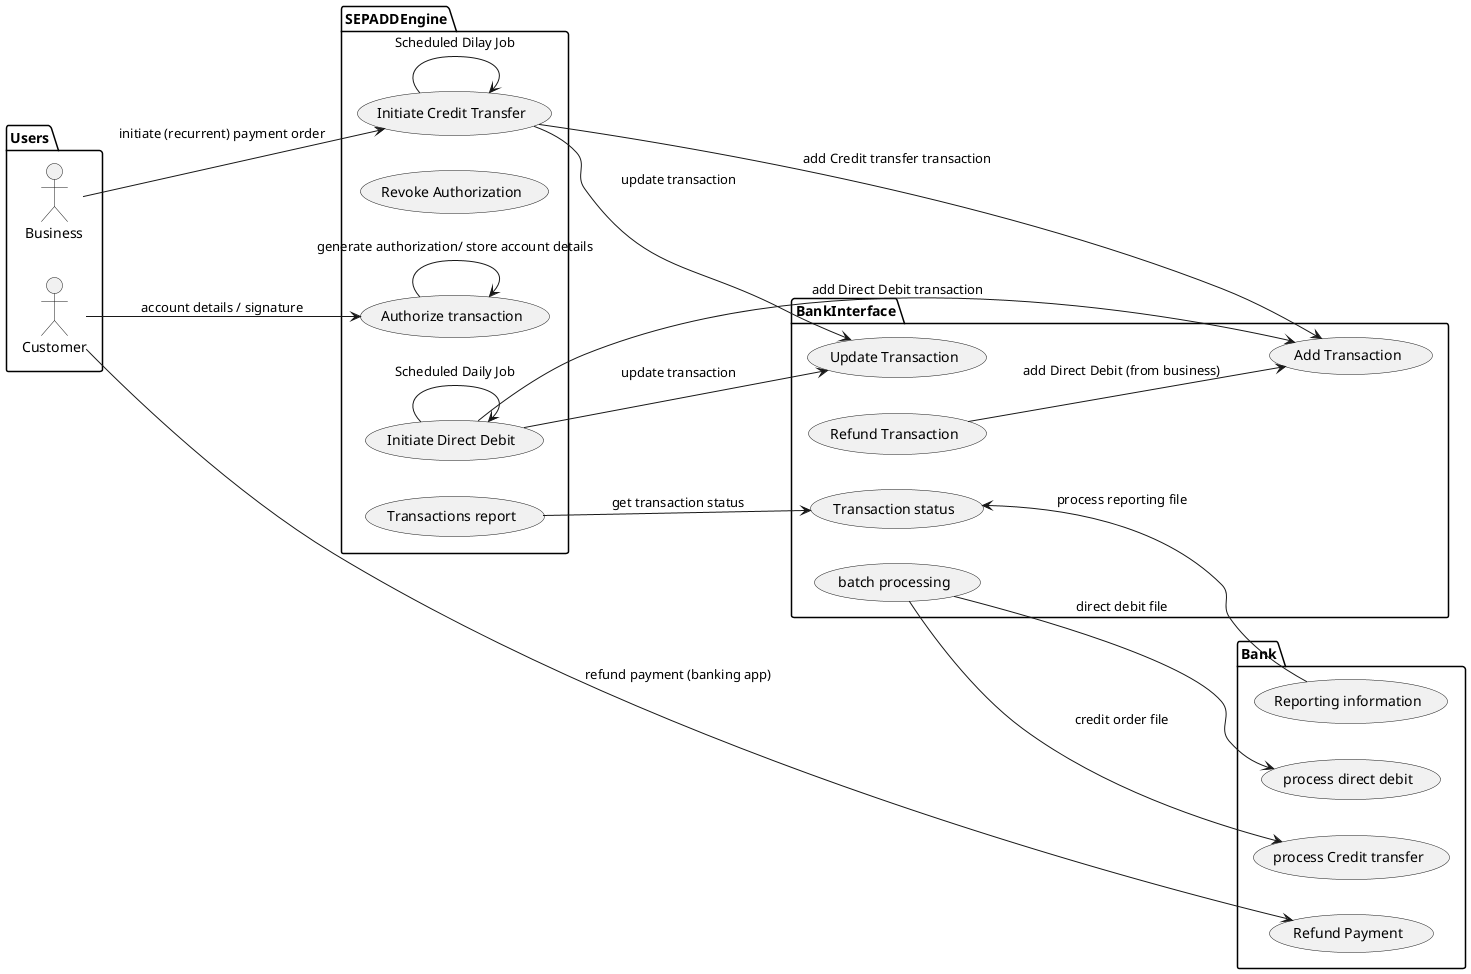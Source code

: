 @startuml
left to right direction
package Bank{
usecase "process direct debit" as UC9
usecase "process Credit transfer" as UC10
usecase "Refund Payment"  as UC11
usecase "Reporting information" as UC12
}
package Users {
  actor Business as c
  actor "Customer" as fc
}
package SEPADDEngine{
  usecase "Authorize transaction" as UC1
  usecase "Revoke Authorization" as UC2
  usecase "Initiate Credit Transfer" as UC3
  usecase "Initiate Direct Debit" as UC4
  usecase "Transactions report" as UC4a
}
package BankInterface{
  usecase "Add Transaction" as UC5
  usecase "Update Transaction" as UC6
  usecase "Transaction status" as UC7
  usecase "Refund Transaction" as UC8
  usecase "batch processing"  as UCbp
}
fc --> UC1: account details / signature
UC1-->UC1 : generate authorization/ store account details
c -->UC3 : initiate (recurrent) payment order
UC4-->UC4 : Scheduled Daily Job
UC3-->UC3 : Scheduled Dilay Job
UC4-->UC5 : add Direct Debit transaction
UC4-->UC6 : update transaction
UC4a-->UC7: get transaction status
UC3-->UC5 : add Credit transfer transaction
UC3-->UC6: update transaction
UCbp-->UC9: direct debit file
UCbp-->UC10: credit order file
UC12-->UC7 :process reporting file
fc-->UC11: refund payment (banking app)
UC8-->UC5 : add Direct Debit (from business)
@enduml